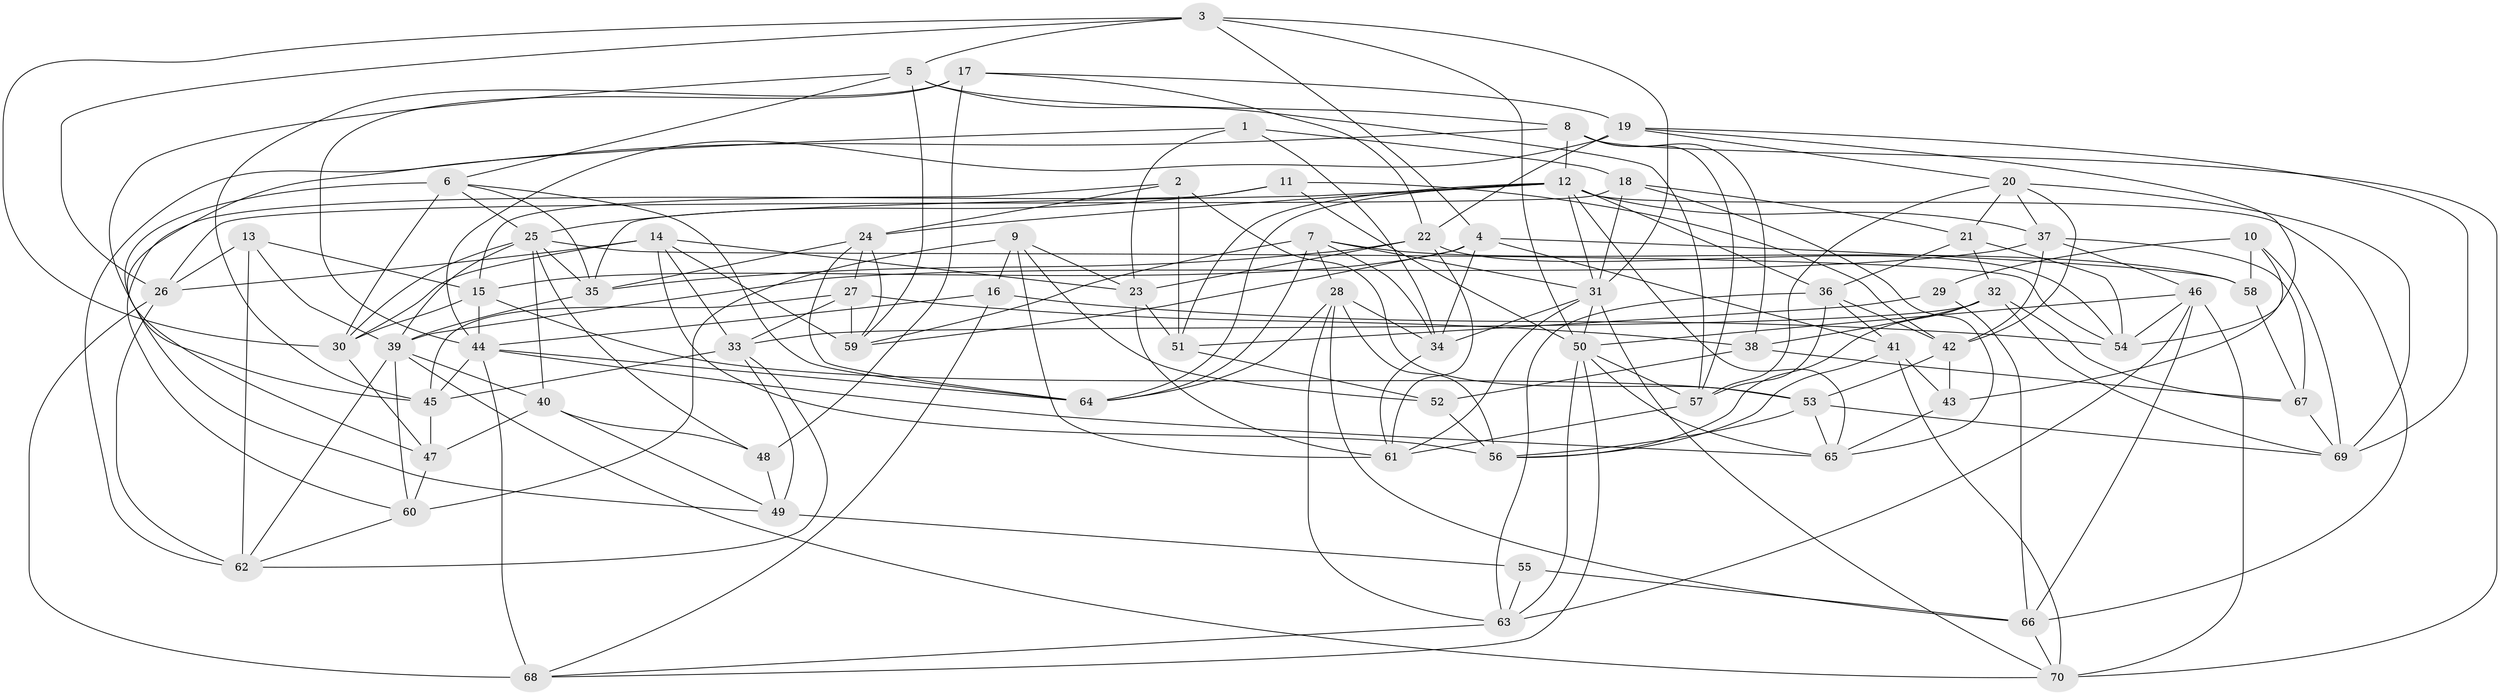 // original degree distribution, {4: 1.0}
// Generated by graph-tools (version 1.1) at 2025/02/03/09/25 03:02:58]
// undirected, 70 vertices, 197 edges
graph export_dot {
graph [start="1"]
  node [color=gray90,style=filled];
  1;
  2;
  3;
  4;
  5;
  6;
  7;
  8;
  9;
  10;
  11;
  12;
  13;
  14;
  15;
  16;
  17;
  18;
  19;
  20;
  21;
  22;
  23;
  24;
  25;
  26;
  27;
  28;
  29;
  30;
  31;
  32;
  33;
  34;
  35;
  36;
  37;
  38;
  39;
  40;
  41;
  42;
  43;
  44;
  45;
  46;
  47;
  48;
  49;
  50;
  51;
  52;
  53;
  54;
  55;
  56;
  57;
  58;
  59;
  60;
  61;
  62;
  63;
  64;
  65;
  66;
  67;
  68;
  69;
  70;
  1 -- 18 [weight=1.0];
  1 -- 23 [weight=1.0];
  1 -- 34 [weight=1.0];
  1 -- 47 [weight=1.0];
  2 -- 15 [weight=1.0];
  2 -- 24 [weight=1.0];
  2 -- 51 [weight=1.0];
  2 -- 53 [weight=1.0];
  3 -- 4 [weight=1.0];
  3 -- 5 [weight=1.0];
  3 -- 26 [weight=1.0];
  3 -- 30 [weight=1.0];
  3 -- 31 [weight=1.0];
  3 -- 50 [weight=1.0];
  4 -- 15 [weight=1.0];
  4 -- 34 [weight=1.0];
  4 -- 41 [weight=1.0];
  4 -- 58 [weight=1.0];
  4 -- 59 [weight=1.0];
  5 -- 6 [weight=1.0];
  5 -- 8 [weight=1.0];
  5 -- 45 [weight=1.0];
  5 -- 57 [weight=1.0];
  5 -- 59 [weight=1.0];
  6 -- 25 [weight=1.0];
  6 -- 30 [weight=1.0];
  6 -- 35 [weight=1.0];
  6 -- 49 [weight=1.0];
  6 -- 64 [weight=1.0];
  7 -- 28 [weight=1.0];
  7 -- 31 [weight=1.0];
  7 -- 34 [weight=1.0];
  7 -- 58 [weight=1.0];
  7 -- 59 [weight=1.0];
  7 -- 64 [weight=1.0];
  8 -- 12 [weight=1.0];
  8 -- 38 [weight=1.0];
  8 -- 57 [weight=1.0];
  8 -- 62 [weight=1.0];
  8 -- 70 [weight=1.0];
  9 -- 16 [weight=1.0];
  9 -- 23 [weight=1.0];
  9 -- 52 [weight=1.0];
  9 -- 60 [weight=2.0];
  9 -- 61 [weight=1.0];
  10 -- 29 [weight=1.0];
  10 -- 43 [weight=2.0];
  10 -- 58 [weight=2.0];
  10 -- 69 [weight=1.0];
  11 -- 25 [weight=1.0];
  11 -- 42 [weight=1.0];
  11 -- 50 [weight=1.0];
  11 -- 60 [weight=1.0];
  12 -- 24 [weight=1.0];
  12 -- 31 [weight=1.0];
  12 -- 35 [weight=1.0];
  12 -- 36 [weight=1.0];
  12 -- 37 [weight=1.0];
  12 -- 51 [weight=1.0];
  12 -- 64 [weight=1.0];
  12 -- 65 [weight=1.0];
  12 -- 66 [weight=1.0];
  13 -- 15 [weight=1.0];
  13 -- 26 [weight=1.0];
  13 -- 39 [weight=1.0];
  13 -- 62 [weight=1.0];
  14 -- 23 [weight=1.0];
  14 -- 26 [weight=1.0];
  14 -- 30 [weight=1.0];
  14 -- 33 [weight=1.0];
  14 -- 56 [weight=1.0];
  14 -- 59 [weight=1.0];
  15 -- 30 [weight=1.0];
  15 -- 44 [weight=1.0];
  15 -- 53 [weight=1.0];
  16 -- 44 [weight=1.0];
  16 -- 54 [weight=1.0];
  16 -- 68 [weight=1.0];
  17 -- 19 [weight=1.0];
  17 -- 22 [weight=1.0];
  17 -- 44 [weight=2.0];
  17 -- 45 [weight=1.0];
  17 -- 48 [weight=1.0];
  18 -- 21 [weight=2.0];
  18 -- 26 [weight=1.0];
  18 -- 31 [weight=1.0];
  18 -- 65 [weight=1.0];
  19 -- 20 [weight=1.0];
  19 -- 22 [weight=1.0];
  19 -- 44 [weight=1.0];
  19 -- 54 [weight=1.0];
  19 -- 69 [weight=1.0];
  20 -- 21 [weight=1.0];
  20 -- 37 [weight=1.0];
  20 -- 42 [weight=1.0];
  20 -- 57 [weight=1.0];
  20 -- 69 [weight=1.0];
  21 -- 32 [weight=1.0];
  21 -- 36 [weight=1.0];
  21 -- 54 [weight=1.0];
  22 -- 23 [weight=1.0];
  22 -- 35 [weight=1.0];
  22 -- 54 [weight=1.0];
  22 -- 61 [weight=1.0];
  23 -- 51 [weight=1.0];
  23 -- 61 [weight=1.0];
  24 -- 27 [weight=1.0];
  24 -- 35 [weight=1.0];
  24 -- 59 [weight=1.0];
  24 -- 64 [weight=1.0];
  25 -- 30 [weight=1.0];
  25 -- 35 [weight=1.0];
  25 -- 39 [weight=1.0];
  25 -- 40 [weight=1.0];
  25 -- 48 [weight=1.0];
  25 -- 54 [weight=1.0];
  26 -- 62 [weight=1.0];
  26 -- 68 [weight=1.0];
  27 -- 33 [weight=1.0];
  27 -- 38 [weight=2.0];
  27 -- 45 [weight=1.0];
  27 -- 59 [weight=1.0];
  28 -- 34 [weight=1.0];
  28 -- 56 [weight=1.0];
  28 -- 63 [weight=1.0];
  28 -- 64 [weight=1.0];
  28 -- 66 [weight=1.0];
  29 -- 51 [weight=2.0];
  29 -- 66 [weight=1.0];
  30 -- 47 [weight=1.0];
  31 -- 34 [weight=1.0];
  31 -- 50 [weight=1.0];
  31 -- 61 [weight=1.0];
  31 -- 70 [weight=1.0];
  32 -- 33 [weight=1.0];
  32 -- 38 [weight=1.0];
  32 -- 56 [weight=1.0];
  32 -- 67 [weight=1.0];
  32 -- 69 [weight=1.0];
  33 -- 45 [weight=1.0];
  33 -- 49 [weight=1.0];
  33 -- 62 [weight=1.0];
  34 -- 61 [weight=1.0];
  35 -- 39 [weight=1.0];
  36 -- 41 [weight=1.0];
  36 -- 42 [weight=1.0];
  36 -- 57 [weight=1.0];
  36 -- 63 [weight=1.0];
  37 -- 39 [weight=1.0];
  37 -- 42 [weight=1.0];
  37 -- 46 [weight=1.0];
  37 -- 67 [weight=1.0];
  38 -- 52 [weight=1.0];
  38 -- 67 [weight=1.0];
  39 -- 40 [weight=1.0];
  39 -- 60 [weight=1.0];
  39 -- 62 [weight=1.0];
  39 -- 70 [weight=1.0];
  40 -- 47 [weight=2.0];
  40 -- 48 [weight=1.0];
  40 -- 49 [weight=1.0];
  41 -- 43 [weight=2.0];
  41 -- 56 [weight=1.0];
  41 -- 70 [weight=1.0];
  42 -- 43 [weight=1.0];
  42 -- 53 [weight=1.0];
  43 -- 65 [weight=1.0];
  44 -- 45 [weight=1.0];
  44 -- 64 [weight=1.0];
  44 -- 65 [weight=1.0];
  44 -- 68 [weight=2.0];
  45 -- 47 [weight=1.0];
  46 -- 50 [weight=1.0];
  46 -- 54 [weight=1.0];
  46 -- 63 [weight=1.0];
  46 -- 66 [weight=1.0];
  46 -- 70 [weight=1.0];
  47 -- 60 [weight=1.0];
  48 -- 49 [weight=1.0];
  49 -- 55 [weight=2.0];
  50 -- 57 [weight=1.0];
  50 -- 63 [weight=1.0];
  50 -- 65 [weight=1.0];
  50 -- 68 [weight=1.0];
  51 -- 52 [weight=1.0];
  52 -- 56 [weight=1.0];
  53 -- 56 [weight=1.0];
  53 -- 65 [weight=1.0];
  53 -- 69 [weight=1.0];
  55 -- 63 [weight=1.0];
  55 -- 66 [weight=1.0];
  57 -- 61 [weight=1.0];
  58 -- 67 [weight=2.0];
  60 -- 62 [weight=1.0];
  63 -- 68 [weight=1.0];
  66 -- 70 [weight=1.0];
  67 -- 69 [weight=1.0];
}
